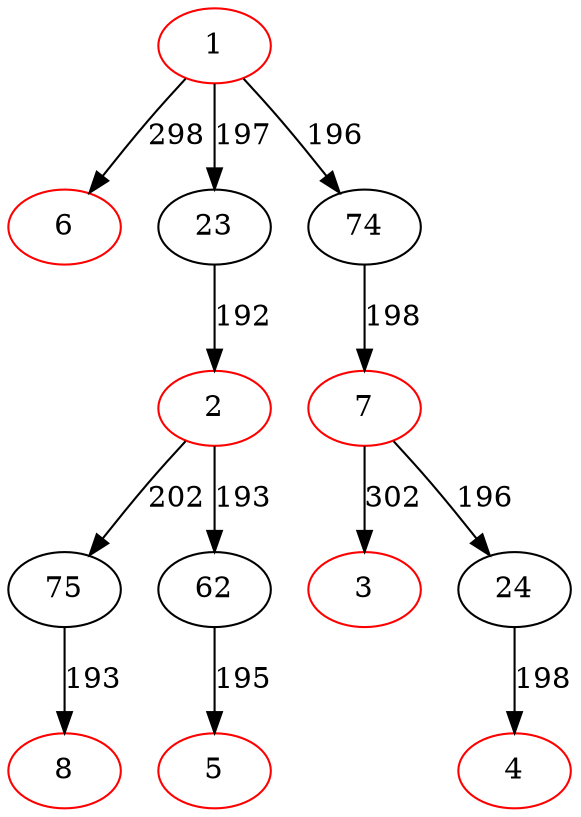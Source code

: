 digraph {
1[color=red]
6[color=red]
1->6[label=298]
23[color=black]
2[color=red]
75[color=black]
8[color=red]
75->8[label=193]
2->75[label=202]
62[color=black]
5[color=red]
62->5[label=195]
2->62[label=193]
23->2[label=192]
1->23[label=197]
74[color=black]
7[color=red]
3[color=red]
7->3[label=302]
24[color=black]
4[color=red]
24->4[label=198]
7->24[label=196]
74->7[label=198]
1->74[label=196]
}